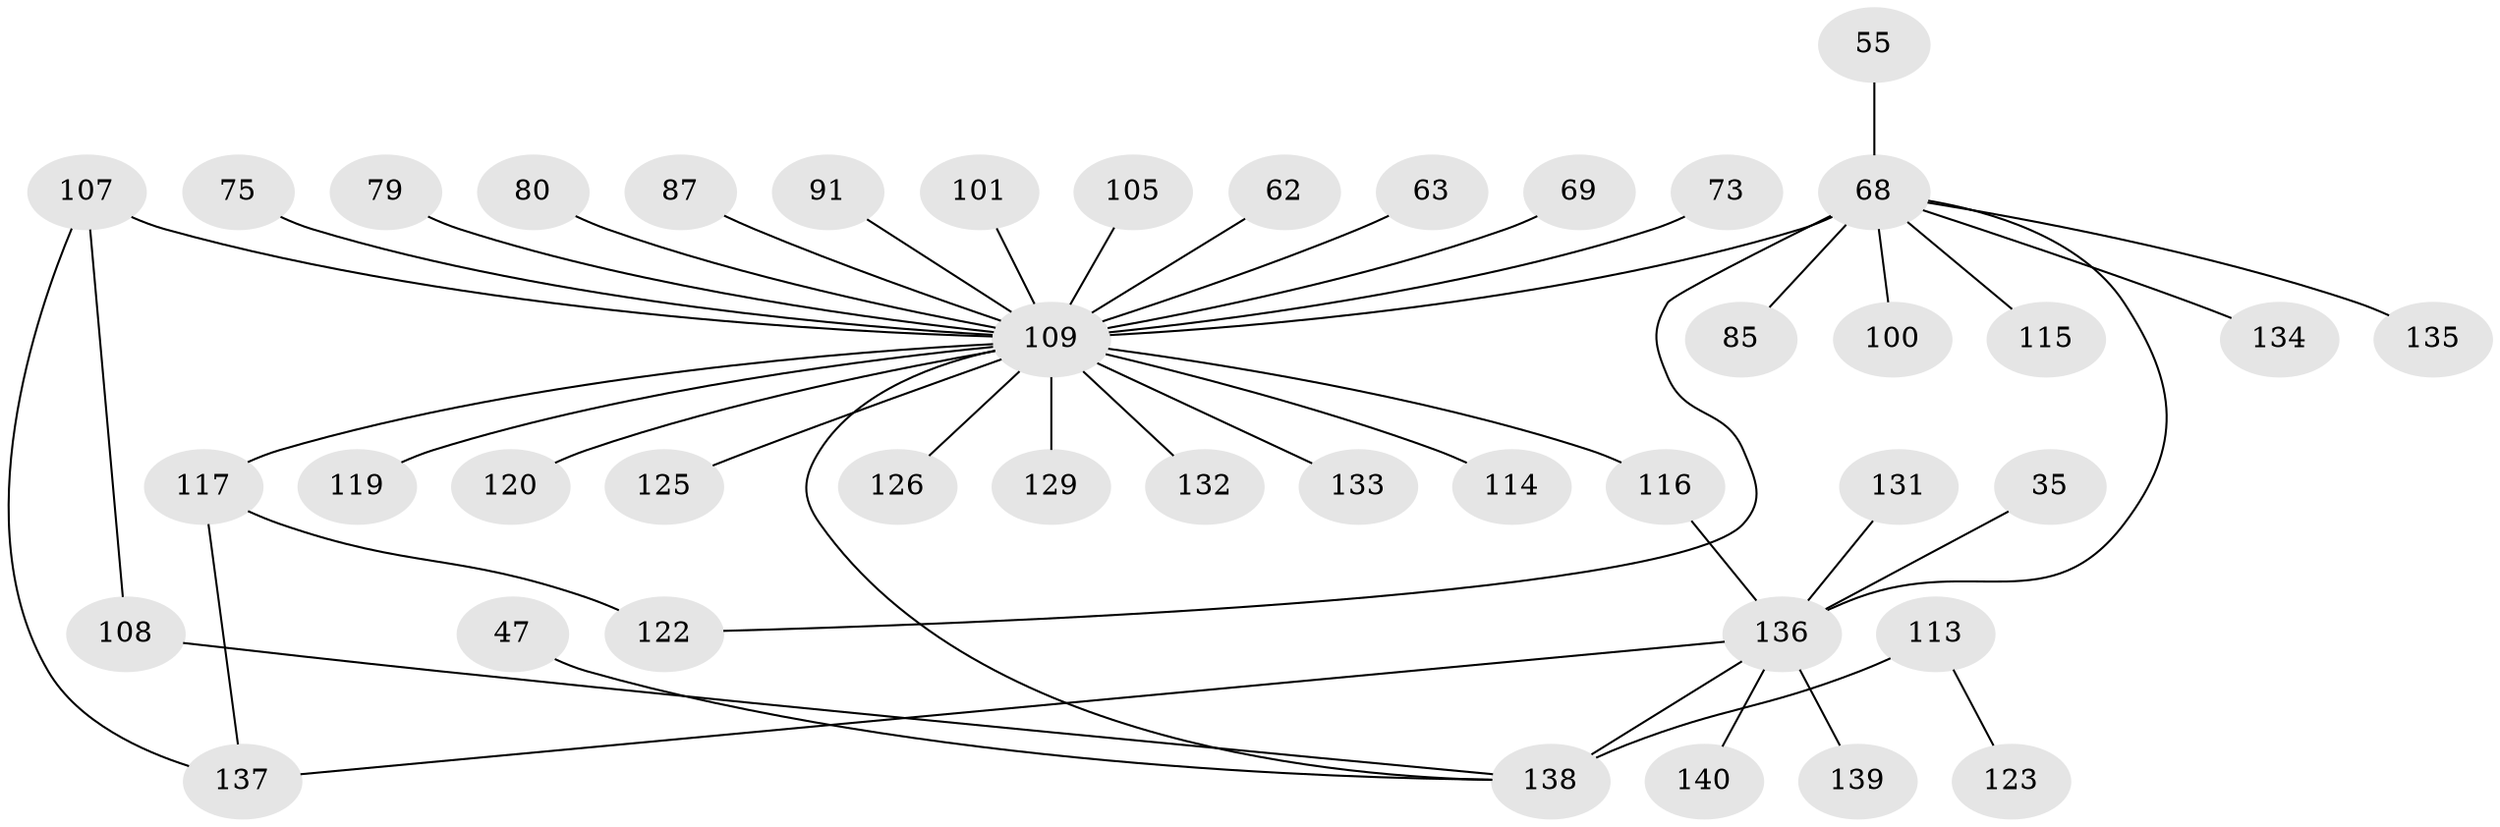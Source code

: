 // original degree distribution, {7: 0.014285714285714285, 9: 0.014285714285714285, 5: 0.05714285714285714, 4: 0.05, 6: 0.014285714285714285, 3: 0.16428571428571428, 2: 0.35, 1: 0.3357142857142857}
// Generated by graph-tools (version 1.1) at 2025/45/03/04/25 21:45:51]
// undirected, 42 vertices, 47 edges
graph export_dot {
graph [start="1"]
  node [color=gray90,style=filled];
  35;
  47;
  55;
  62;
  63;
  68 [super="+19+67+65"];
  69 [super="+13"];
  73;
  75;
  79;
  80;
  85;
  87 [super="+53"];
  91;
  100;
  101 [super="+54"];
  105;
  107 [super="+82"];
  108;
  109 [super="+2+6+4+98+90+99"];
  113 [super="+112"];
  114;
  115;
  116 [super="+45+103+110"];
  117 [super="+71+95+84"];
  119 [super="+46"];
  120 [super="+106"];
  122 [super="+102"];
  123;
  125;
  126 [super="+124"];
  129 [super="+48"];
  131;
  132;
  133;
  134 [super="+118"];
  135;
  136 [super="+31+77+127+66+130"];
  137 [super="+128+96"];
  138 [super="+121"];
  139 [super="+88+93"];
  140;
  35 -- 136;
  47 -- 138;
  55 -- 68;
  62 -- 109;
  63 -- 109;
  68 -- 115;
  68 -- 100;
  68 -- 85;
  68 -- 135;
  68 -- 109 [weight=6];
  68 -- 136 [weight=4];
  68 -- 134;
  68 -- 122 [weight=2];
  69 -- 109;
  73 -- 109 [weight=2];
  75 -- 109;
  79 -- 109;
  80 -- 109;
  87 -- 109;
  91 -- 109;
  101 -- 109;
  105 -- 109;
  107 -- 109 [weight=2];
  107 -- 108;
  107 -- 137;
  108 -- 138;
  109 -- 120 [weight=2];
  109 -- 133;
  109 -- 116 [weight=2];
  109 -- 138 [weight=2];
  109 -- 119;
  109 -- 129;
  109 -- 126;
  109 -- 132;
  109 -- 114;
  109 -- 117 [weight=2];
  109 -- 125;
  113 -- 123;
  113 -- 138 [weight=2];
  116 -- 136;
  117 -- 137;
  117 -- 122;
  131 -- 136;
  136 -- 140;
  136 -- 138 [weight=3];
  136 -- 137;
  136 -- 139;
}
